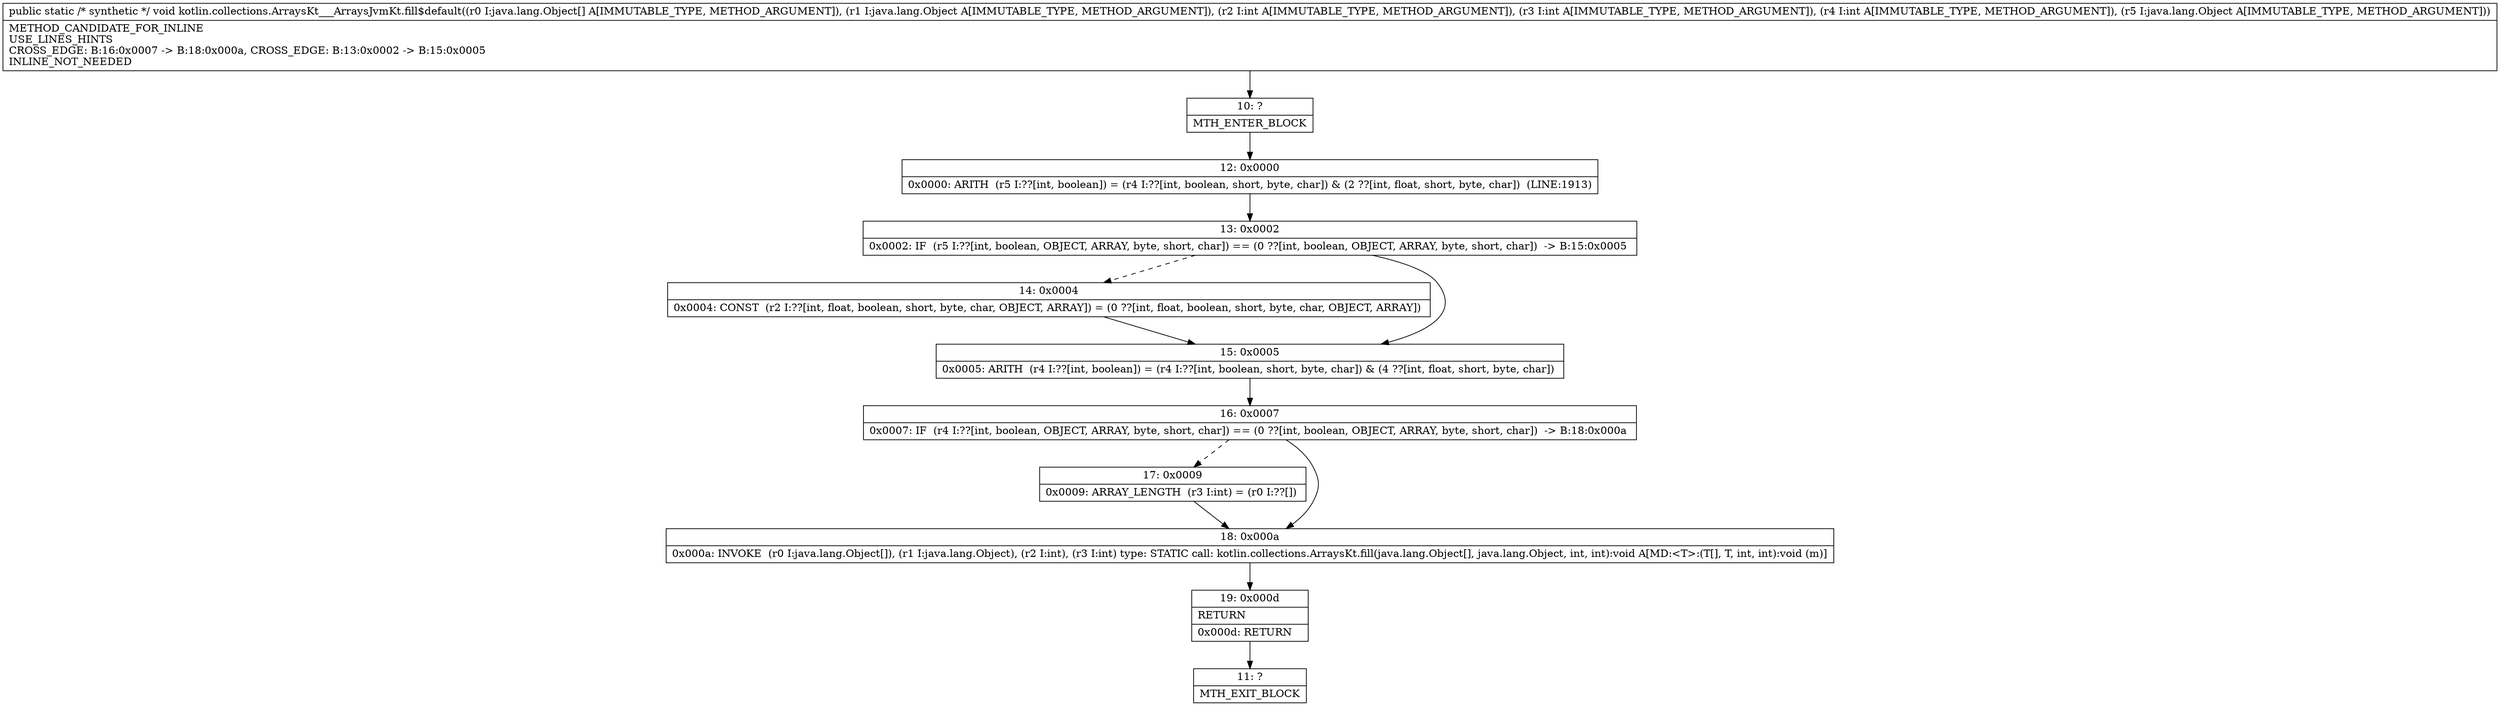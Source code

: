 digraph "CFG forkotlin.collections.ArraysKt___ArraysJvmKt.fill$default([Ljava\/lang\/Object;Ljava\/lang\/Object;IIILjava\/lang\/Object;)V" {
Node_10 [shape=record,label="{10\:\ ?|MTH_ENTER_BLOCK\l}"];
Node_12 [shape=record,label="{12\:\ 0x0000|0x0000: ARITH  (r5 I:??[int, boolean]) = (r4 I:??[int, boolean, short, byte, char]) & (2 ??[int, float, short, byte, char])  (LINE:1913)\l}"];
Node_13 [shape=record,label="{13\:\ 0x0002|0x0002: IF  (r5 I:??[int, boolean, OBJECT, ARRAY, byte, short, char]) == (0 ??[int, boolean, OBJECT, ARRAY, byte, short, char])  \-\> B:15:0x0005 \l}"];
Node_14 [shape=record,label="{14\:\ 0x0004|0x0004: CONST  (r2 I:??[int, float, boolean, short, byte, char, OBJECT, ARRAY]) = (0 ??[int, float, boolean, short, byte, char, OBJECT, ARRAY]) \l}"];
Node_15 [shape=record,label="{15\:\ 0x0005|0x0005: ARITH  (r4 I:??[int, boolean]) = (r4 I:??[int, boolean, short, byte, char]) & (4 ??[int, float, short, byte, char]) \l}"];
Node_16 [shape=record,label="{16\:\ 0x0007|0x0007: IF  (r4 I:??[int, boolean, OBJECT, ARRAY, byte, short, char]) == (0 ??[int, boolean, OBJECT, ARRAY, byte, short, char])  \-\> B:18:0x000a \l}"];
Node_17 [shape=record,label="{17\:\ 0x0009|0x0009: ARRAY_LENGTH  (r3 I:int) = (r0 I:??[]) \l}"];
Node_18 [shape=record,label="{18\:\ 0x000a|0x000a: INVOKE  (r0 I:java.lang.Object[]), (r1 I:java.lang.Object), (r2 I:int), (r3 I:int) type: STATIC call: kotlin.collections.ArraysKt.fill(java.lang.Object[], java.lang.Object, int, int):void A[MD:\<T\>:(T[], T, int, int):void (m)]\l}"];
Node_19 [shape=record,label="{19\:\ 0x000d|RETURN\l|0x000d: RETURN   \l}"];
Node_11 [shape=record,label="{11\:\ ?|MTH_EXIT_BLOCK\l}"];
MethodNode[shape=record,label="{public static \/* synthetic *\/ void kotlin.collections.ArraysKt___ArraysJvmKt.fill$default((r0 I:java.lang.Object[] A[IMMUTABLE_TYPE, METHOD_ARGUMENT]), (r1 I:java.lang.Object A[IMMUTABLE_TYPE, METHOD_ARGUMENT]), (r2 I:int A[IMMUTABLE_TYPE, METHOD_ARGUMENT]), (r3 I:int A[IMMUTABLE_TYPE, METHOD_ARGUMENT]), (r4 I:int A[IMMUTABLE_TYPE, METHOD_ARGUMENT]), (r5 I:java.lang.Object A[IMMUTABLE_TYPE, METHOD_ARGUMENT]))  | METHOD_CANDIDATE_FOR_INLINE\lUSE_LINES_HINTS\lCROSS_EDGE: B:16:0x0007 \-\> B:18:0x000a, CROSS_EDGE: B:13:0x0002 \-\> B:15:0x0005\lINLINE_NOT_NEEDED\l}"];
MethodNode -> Node_10;Node_10 -> Node_12;
Node_12 -> Node_13;
Node_13 -> Node_14[style=dashed];
Node_13 -> Node_15;
Node_14 -> Node_15;
Node_15 -> Node_16;
Node_16 -> Node_17[style=dashed];
Node_16 -> Node_18;
Node_17 -> Node_18;
Node_18 -> Node_19;
Node_19 -> Node_11;
}

